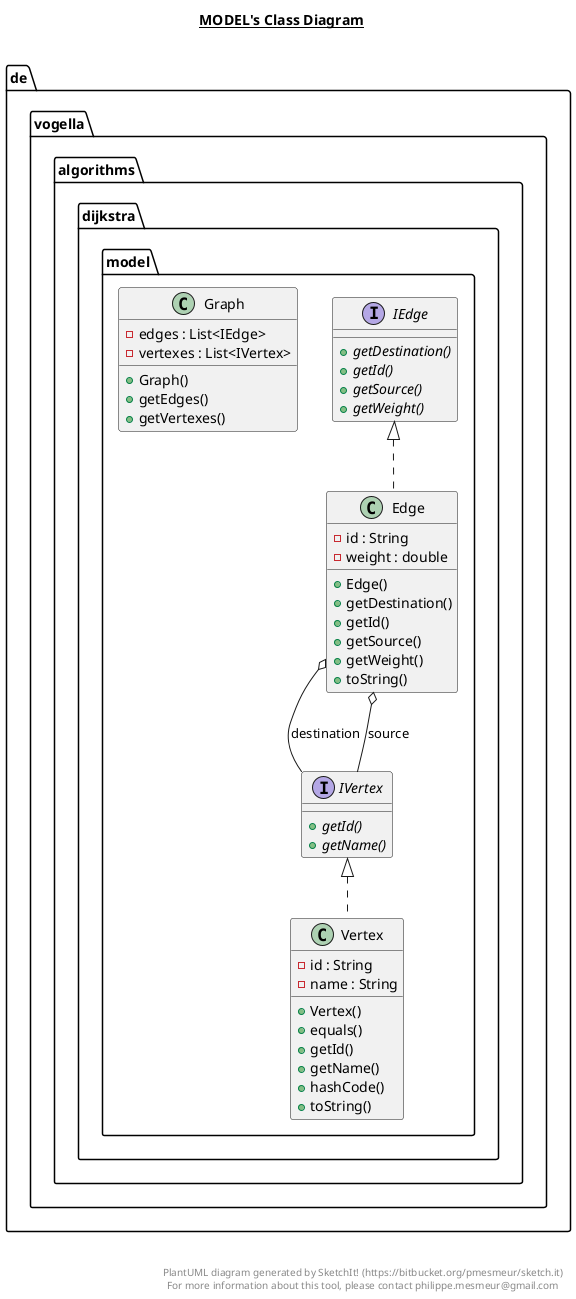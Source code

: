 @startuml

title __MODEL's Class Diagram__\n

  namespace de.vogella.algorithms.dijkstra.model {
    class de.vogella.algorithms.dijkstra.model.Edge {
        - id : String
        - weight : double
        + Edge()
        + getDestination()
        + getId()
        + getSource()
        + getWeight()
        + toString()
    }
  }
  

  namespace de.vogella.algorithms.dijkstra.model {
    class de.vogella.algorithms.dijkstra.model.Graph {
        - edges : List<IEdge>
        - vertexes : List<IVertex>
        + Graph()
        + getEdges()
        + getVertexes()
    }
  }
  

  namespace de.vogella.algorithms.dijkstra.model {
    interface de.vogella.algorithms.dijkstra.model.IEdge {
        {abstract} + getDestination()
        {abstract} + getId()
        {abstract} + getSource()
        {abstract} + getWeight()
    }
  }
  

  namespace de.vogella.algorithms.dijkstra.model {
    interface de.vogella.algorithms.dijkstra.model.IVertex {
        {abstract} + getId()
        {abstract} + getName()
    }
  }
  

  namespace de.vogella.algorithms.dijkstra.model {
    class de.vogella.algorithms.dijkstra.model.Vertex {
        - id : String
        - name : String
        + Vertex()
        + equals()
        + getId()
        + getName()
        + hashCode()
        + toString()
    }
  }
  

  de.vogella.algorithms.dijkstra.model.Edge .up.|> de.vogella.algorithms.dijkstra.model.IEdge
  de.vogella.algorithms.dijkstra.model.Edge o-- de.vogella.algorithms.dijkstra.model.IVertex : destination
  de.vogella.algorithms.dijkstra.model.Edge o-- de.vogella.algorithms.dijkstra.model.IVertex : source
  de.vogella.algorithms.dijkstra.model.Vertex .up.|> de.vogella.algorithms.dijkstra.model.IVertex


right footer


PlantUML diagram generated by SketchIt! (https://bitbucket.org/pmesmeur/sketch.it)
For more information about this tool, please contact philippe.mesmeur@gmail.com
endfooter

@enduml
